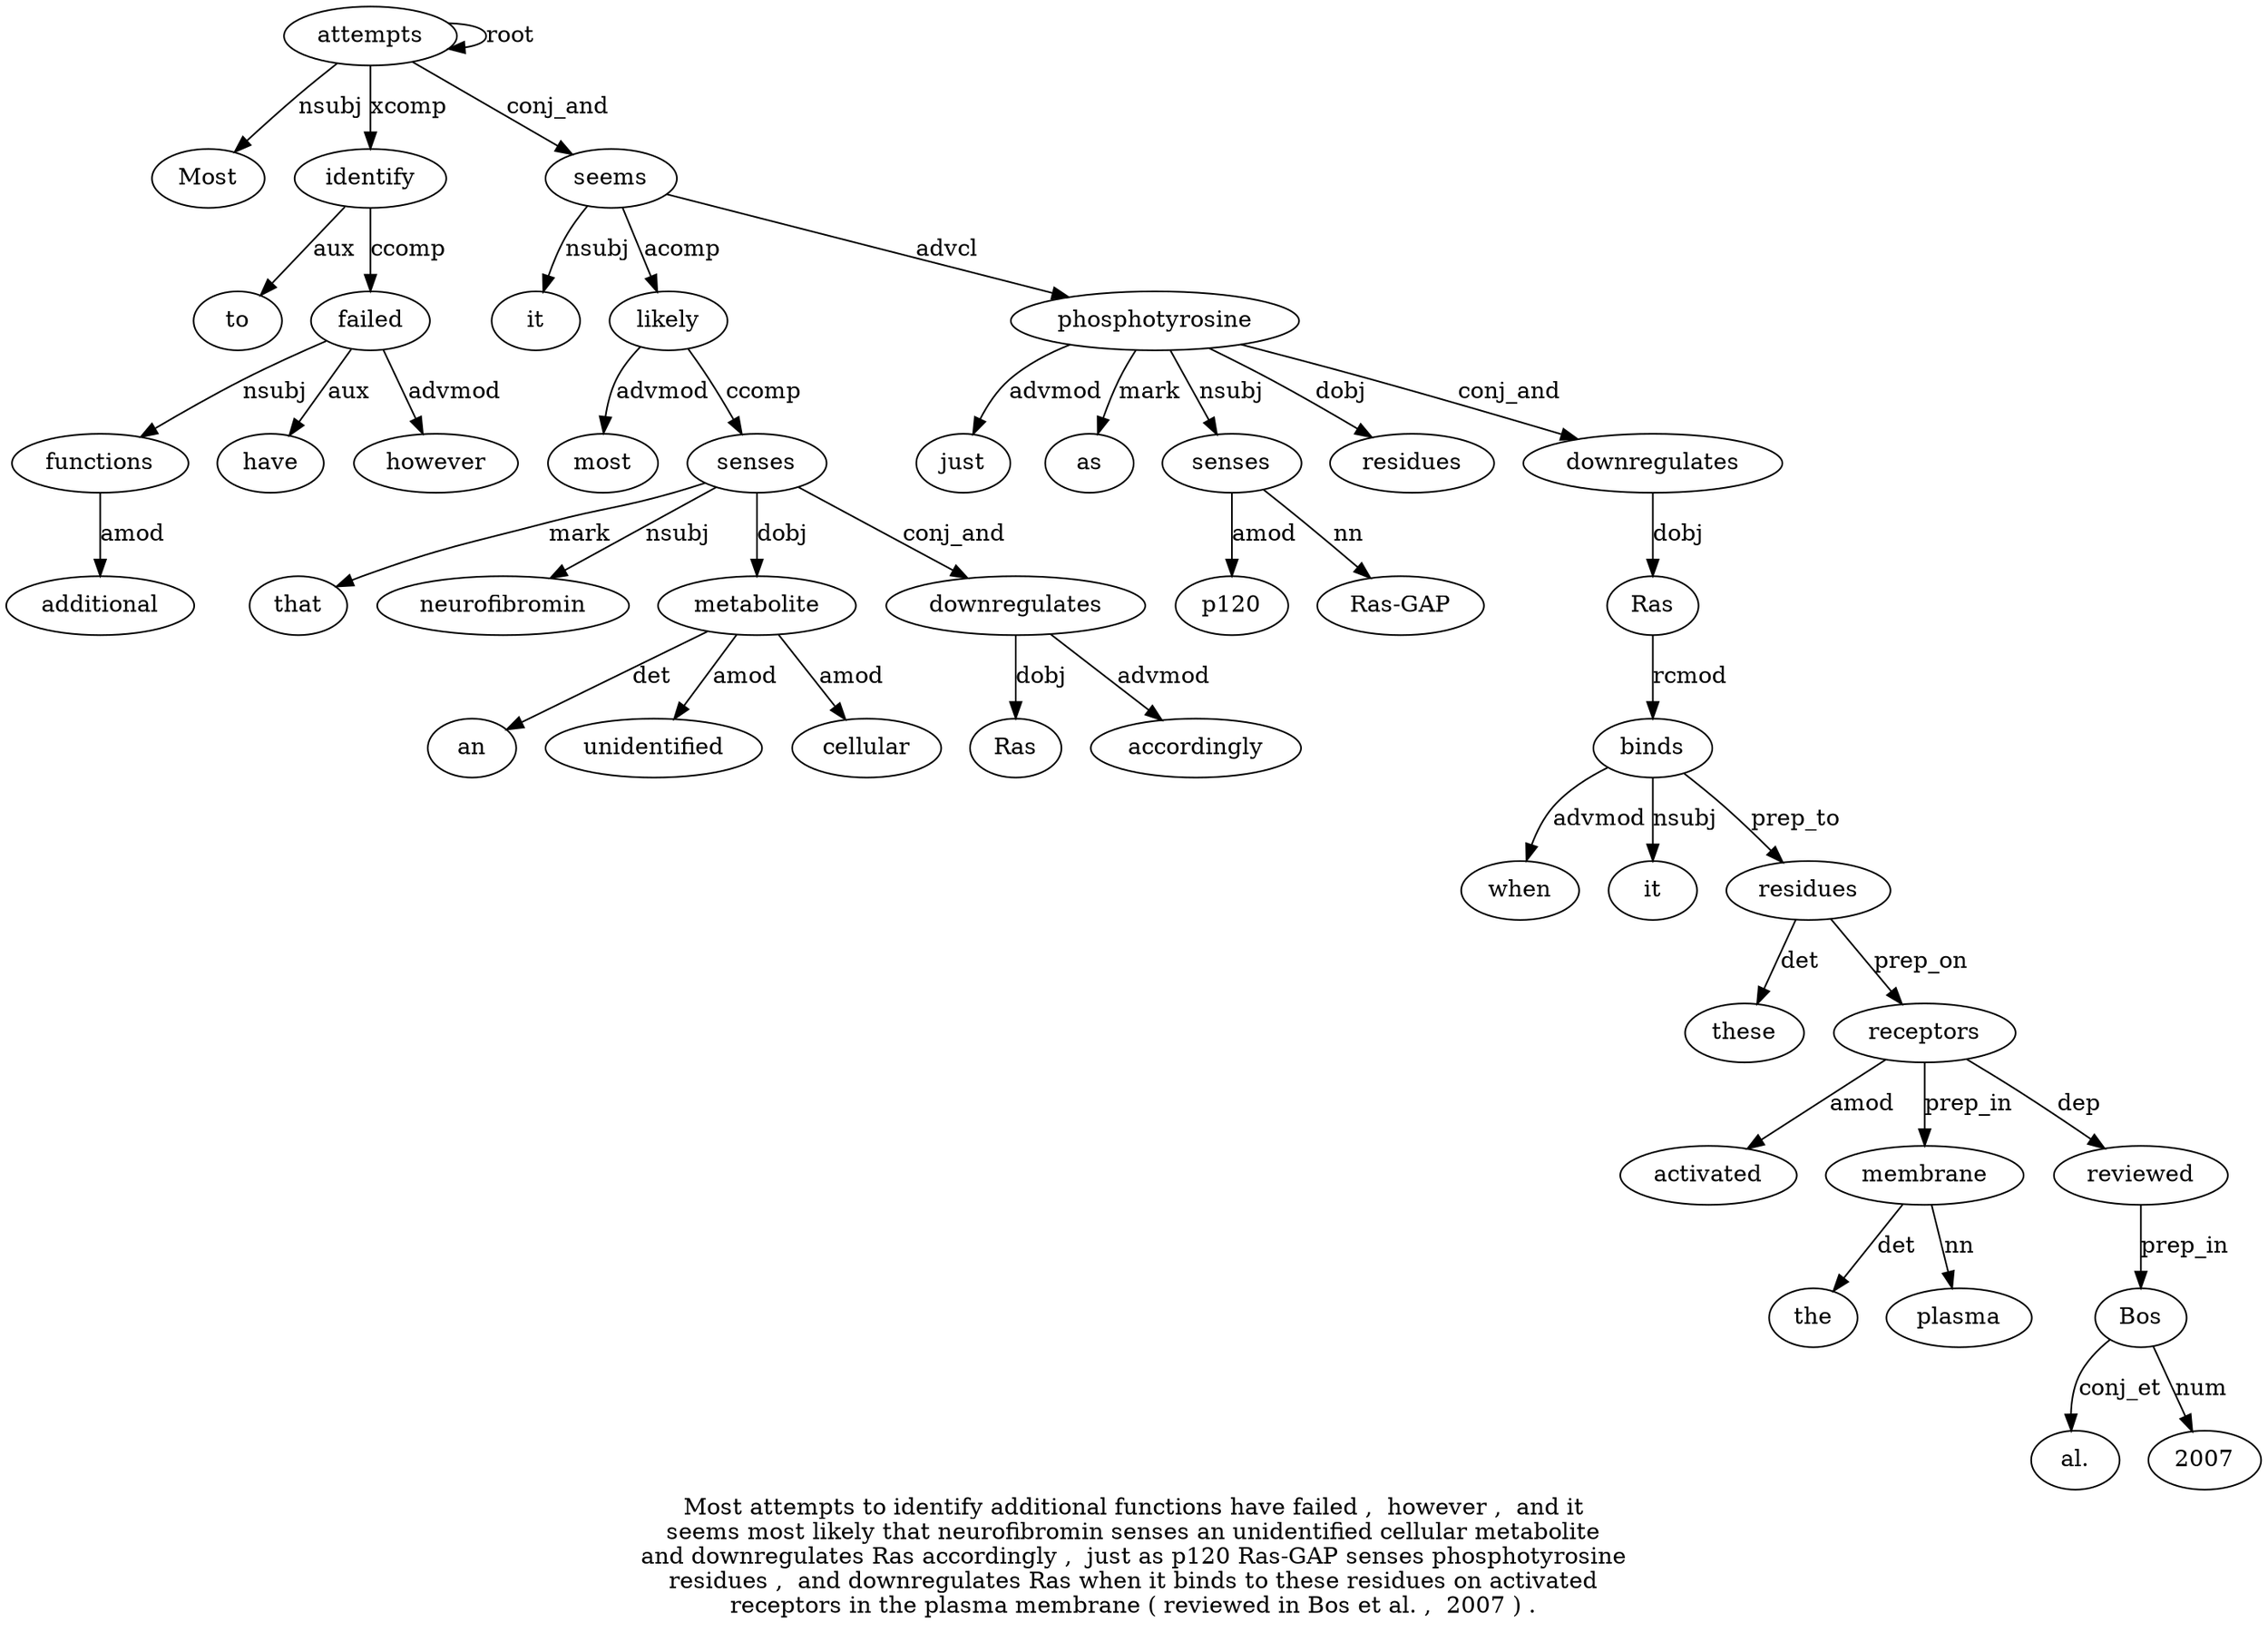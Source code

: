 digraph "Most attempts to identify additional functions have failed ,  however ,  and it seems most likely that neurofibromin senses an unidentified cellular metabolite and downregulates Ras accordingly ,  just as p120 Ras-GAP senses phosphotyrosine residues ,  and downregulates Ras when it binds to these residues on activated receptors in the plasma membrane ( reviewed in Bos et al. ,  2007 ) ." {
label="Most attempts to identify additional functions have failed ,  however ,  and it
seems most likely that neurofibromin senses an unidentified cellular metabolite
and downregulates Ras accordingly ,  just as p120 Ras-GAP senses phosphotyrosine
residues ,  and downregulates Ras when it binds to these residues on activated
receptors in the plasma membrane ( reviewed in Bos et al. ,  2007 ) .";
attempts2 [style=filled, fillcolor=white, label=attempts];
Most1 [style=filled, fillcolor=white, label=Most];
attempts2 -> Most1  [label=nsubj];
attempts2 -> attempts2  [label=root];
identify4 [style=filled, fillcolor=white, label=identify];
to3 [style=filled, fillcolor=white, label=to];
identify4 -> to3  [label=aux];
attempts2 -> identify4  [label=xcomp];
functions6 [style=filled, fillcolor=white, label=functions];
additional5 [style=filled, fillcolor=white, label=additional];
functions6 -> additional5  [label=amod];
failed8 [style=filled, fillcolor=white, label=failed];
failed8 -> functions6  [label=nsubj];
have7 [style=filled, fillcolor=white, label=have];
failed8 -> have7  [label=aux];
identify4 -> failed8  [label=ccomp];
however10 [style=filled, fillcolor=white, label=however];
failed8 -> however10  [label=advmod];
seems14 [style=filled, fillcolor=white, label=seems];
it13 [style=filled, fillcolor=white, label=it];
seems14 -> it13  [label=nsubj];
attempts2 -> seems14  [label=conj_and];
likely16 [style=filled, fillcolor=white, label=likely];
most15 [style=filled, fillcolor=white, label=most];
likely16 -> most15  [label=advmod];
seems14 -> likely16  [label=acomp];
senses19 [style=filled, fillcolor=white, label=senses];
that17 [style=filled, fillcolor=white, label=that];
senses19 -> that17  [label=mark];
neurofibromin18 [style=filled, fillcolor=white, label=neurofibromin];
senses19 -> neurofibromin18  [label=nsubj];
likely16 -> senses19  [label=ccomp];
metabolite23 [style=filled, fillcolor=white, label=metabolite];
an20 [style=filled, fillcolor=white, label=an];
metabolite23 -> an20  [label=det];
unidentified21 [style=filled, fillcolor=white, label=unidentified];
metabolite23 -> unidentified21  [label=amod];
cellular22 [style=filled, fillcolor=white, label=cellular];
metabolite23 -> cellular22  [label=amod];
senses19 -> metabolite23  [label=dobj];
downregulates25 [style=filled, fillcolor=white, label=downregulates];
senses19 -> downregulates25  [label=conj_and];
Ras26 [style=filled, fillcolor=white, label=Ras];
downregulates25 -> Ras26  [label=dobj];
accordingly27 [style=filled, fillcolor=white, label=accordingly];
downregulates25 -> accordingly27  [label=advmod];
phosphotyrosine34 [style=filled, fillcolor=white, label=phosphotyrosine];
just29 [style=filled, fillcolor=white, label=just];
phosphotyrosine34 -> just29  [label=advmod];
as30 [style=filled, fillcolor=white, label=as];
phosphotyrosine34 -> as30  [label=mark];
senses33 [style=filled, fillcolor=white, label=senses];
p1203 [style=filled, fillcolor=white, label=p120];
senses33 -> p1203  [label=amod];
"Ras-GAP32" [style=filled, fillcolor=white, label="Ras-GAP"];
senses33 -> "Ras-GAP32"  [label=nn];
phosphotyrosine34 -> senses33  [label=nsubj];
seems14 -> phosphotyrosine34  [label=advcl];
residues35 [style=filled, fillcolor=white, label=residues];
phosphotyrosine34 -> residues35  [label=dobj];
downregulates38 [style=filled, fillcolor=white, label=downregulates];
phosphotyrosine34 -> downregulates38  [label=conj_and];
Ras39 [style=filled, fillcolor=white, label=Ras];
downregulates38 -> Ras39  [label=dobj];
binds42 [style=filled, fillcolor=white, label=binds];
when40 [style=filled, fillcolor=white, label=when];
binds42 -> when40  [label=advmod];
it41 [style=filled, fillcolor=white, label=it];
binds42 -> it41  [label=nsubj];
Ras39 -> binds42  [label=rcmod];
residues45 [style=filled, fillcolor=white, label=residues];
these44 [style=filled, fillcolor=white, label=these];
residues45 -> these44  [label=det];
binds42 -> residues45  [label=prep_to];
receptors48 [style=filled, fillcolor=white, label=receptors];
activated47 [style=filled, fillcolor=white, label=activated];
receptors48 -> activated47  [label=amod];
residues45 -> receptors48  [label=prep_on];
membrane52 [style=filled, fillcolor=white, label=membrane];
the50 [style=filled, fillcolor=white, label=the];
membrane52 -> the50  [label=det];
plasma51 [style=filled, fillcolor=white, label=plasma];
membrane52 -> plasma51  [label=nn];
receptors48 -> membrane52  [label=prep_in];
reviewed54 [style=filled, fillcolor=white, label=reviewed];
receptors48 -> reviewed54  [label=dep];
Bos56 [style=filled, fillcolor=white, label=Bos];
reviewed54 -> Bos56  [label=prep_in];
"al.58" [style=filled, fillcolor=white, label="al."];
Bos56 -> "al.58"  [label=conj_et];
20076 [style=filled, fillcolor=white, label=2007];
Bos56 -> 20076  [label=num];
}
